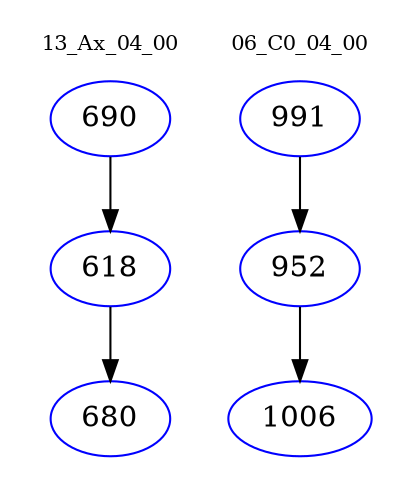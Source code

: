 digraph{
subgraph cluster_0 {
color = white
label = "13_Ax_04_00";
fontsize=10;
T0_690 [label="690", color="blue"]
T0_690 -> T0_618 [color="black"]
T0_618 [label="618", color="blue"]
T0_618 -> T0_680 [color="black"]
T0_680 [label="680", color="blue"]
}
subgraph cluster_1 {
color = white
label = "06_C0_04_00";
fontsize=10;
T1_991 [label="991", color="blue"]
T1_991 -> T1_952 [color="black"]
T1_952 [label="952", color="blue"]
T1_952 -> T1_1006 [color="black"]
T1_1006 [label="1006", color="blue"]
}
}
